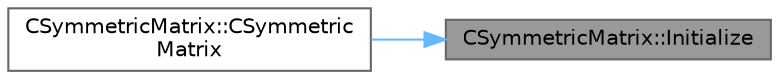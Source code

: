 digraph "CSymmetricMatrix::Initialize"
{
 // LATEX_PDF_SIZE
  bgcolor="transparent";
  edge [fontname=Helvetica,fontsize=10,labelfontname=Helvetica,labelfontsize=10];
  node [fontname=Helvetica,fontsize=10,shape=box,height=0.2,width=0.4];
  rankdir="RL";
  Node1 [id="Node000001",label="CSymmetricMatrix::Initialize",height=0.2,width=0.4,color="gray40", fillcolor="grey60", style="filled", fontcolor="black",tooltip=" "];
  Node1 -> Node2 [id="edge1_Node000001_Node000002",dir="back",color="steelblue1",style="solid",tooltip=" "];
  Node2 [id="Node000002",label="CSymmetricMatrix::CSymmetric\lMatrix",height=0.2,width=0.4,color="grey40", fillcolor="white", style="filled",URL="$classCSymmetricMatrix.html#aff3236a8412f66dd99becd897bb1e4b2",tooltip=" "];
}

